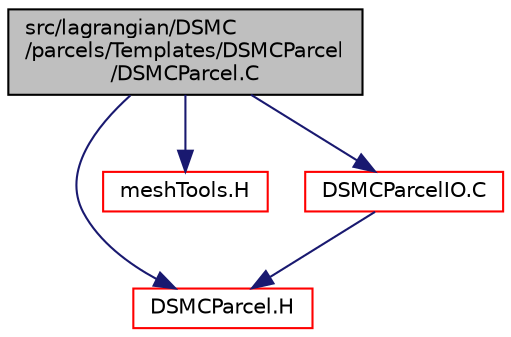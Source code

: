digraph "src/lagrangian/DSMC/parcels/Templates/DSMCParcel/DSMCParcel.C"
{
  bgcolor="transparent";
  edge [fontname="Helvetica",fontsize="10",labelfontname="Helvetica",labelfontsize="10"];
  node [fontname="Helvetica",fontsize="10",shape=record];
  Node1 [label="src/lagrangian/DSMC\l/parcels/Templates/DSMCParcel\l/DSMCParcel.C",height=0.2,width=0.4,color="black", fillcolor="grey75", style="filled", fontcolor="black"];
  Node1 -> Node2 [color="midnightblue",fontsize="10",style="solid",fontname="Helvetica"];
  Node2 [label="DSMCParcel.H",height=0.2,width=0.4,color="red",URL="$a06576.html"];
  Node1 -> Node3 [color="midnightblue",fontsize="10",style="solid",fontname="Helvetica"];
  Node3 [label="meshTools.H",height=0.2,width=0.4,color="red",URL="$a07466.html"];
  Node1 -> Node4 [color="midnightblue",fontsize="10",style="solid",fontname="Helvetica"];
  Node4 [label="DSMCParcelIO.C",height=0.2,width=0.4,color="red",URL="$a06578.html"];
  Node4 -> Node2 [color="midnightblue",fontsize="10",style="solid",fontname="Helvetica"];
}
